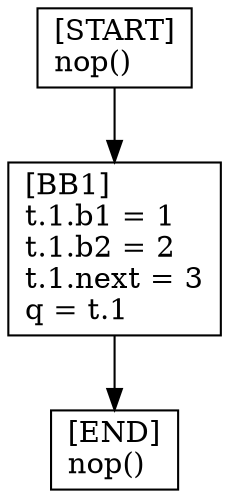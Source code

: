 digraph {
  node [shape=box]
  END [label="[END]\lnop()\l"];
  START [label="[START]\lnop()\l"];
  BB1 [label="[BB1]\lt.1.b1 = 1\lt.1.b2 = 2\lt.1.next = 3\lq = t.1\l"];
  START -> BB1;
  BB1 -> END;
}
